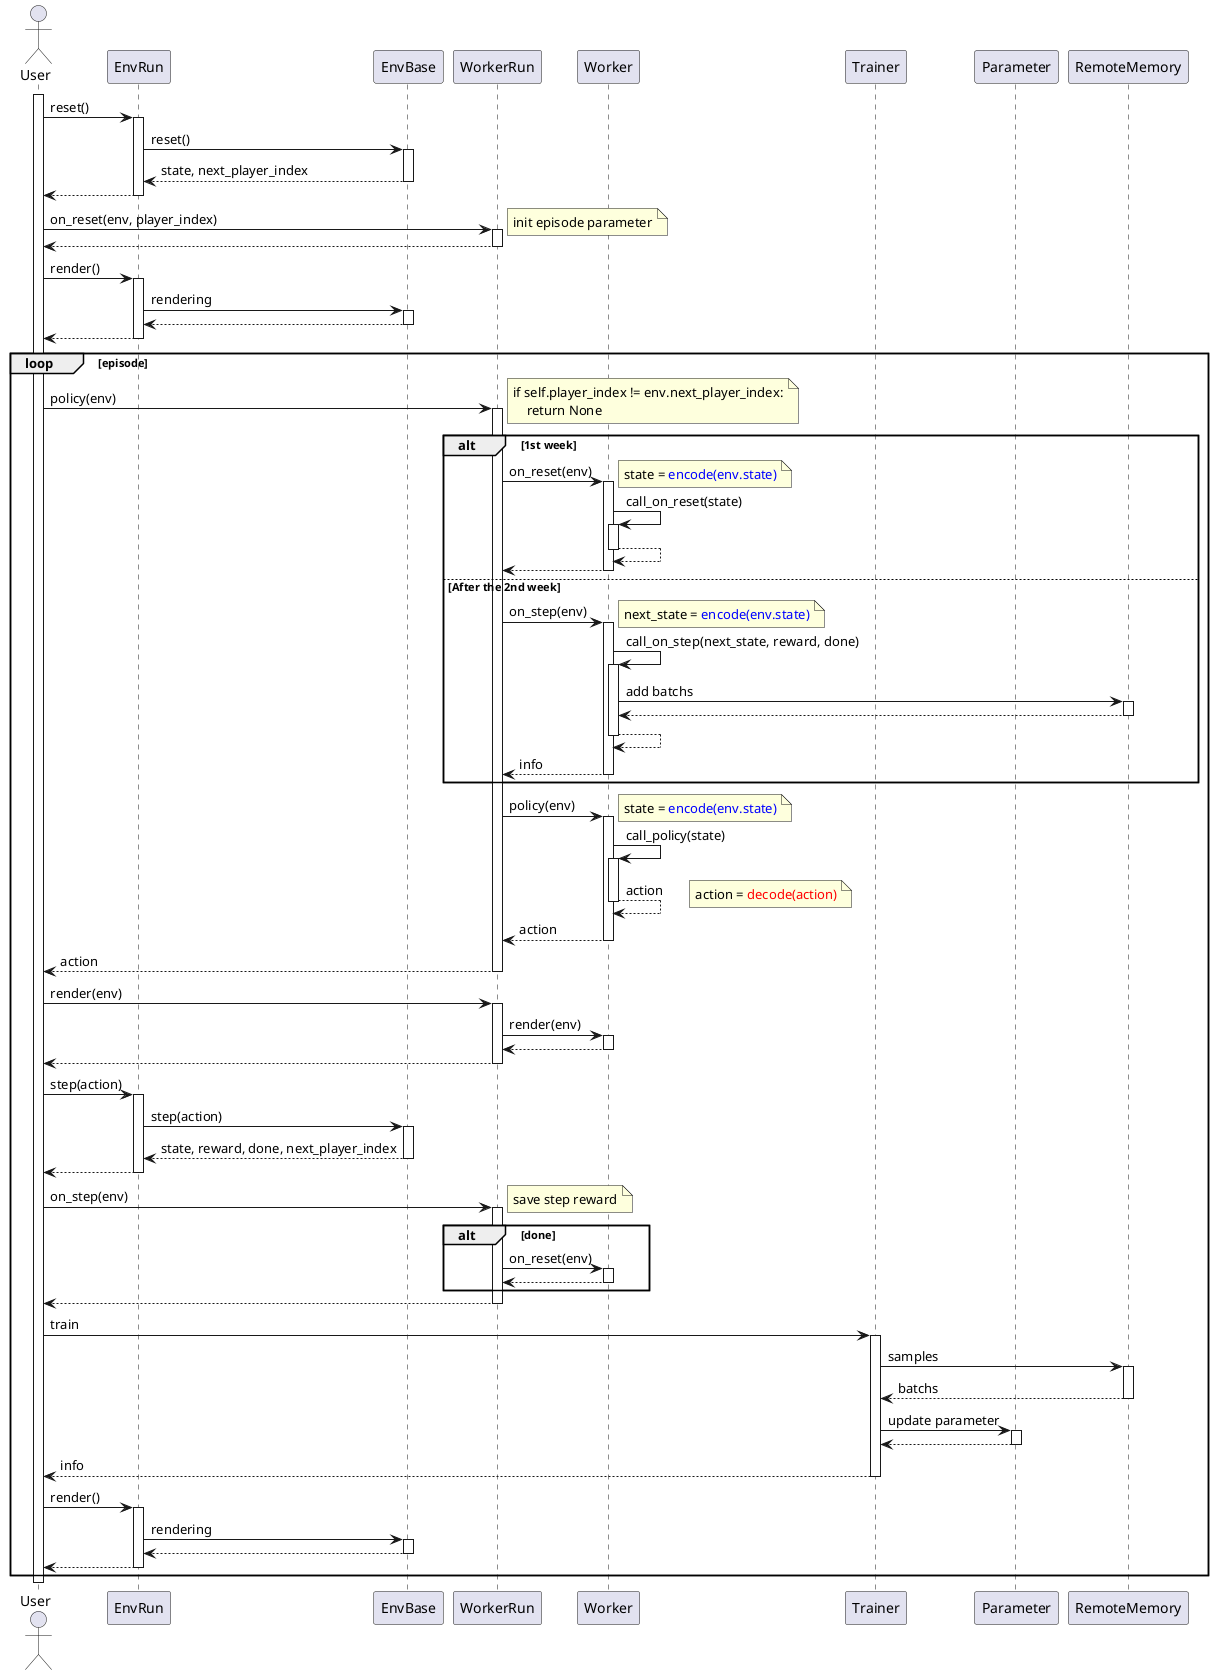 @startuml playflow
autoactivate on

actor User

participant EnvRun
participant EnvBase

participant WorkerRun
participant Worker

participant Trainer
participant Parameter
participant RemoteMemory


activate User

User -> EnvRun: reset()
    EnvRun -> EnvBase: reset()
    return state, next_player_index
return

User -> WorkerRun: on_reset(env, player_index)
    note right: init episode parameter
return

User -> EnvRun: render()
    EnvRun -> EnvBase: rendering
    return
return

loop episode

    User -> WorkerRun: policy(env)
        note right
        if self.player_index != env.next_player_index:
            return None
        end note

        alt 1st week
            WorkerRun -> Worker: on_reset(env)
                note right
                state = <color blue>encode(env.state)</color>
                end note
                Worker -> Worker: call_on_reset(state)
                return
            return
        else After the 2nd week
            WorkerRun -> Worker: on_step(env)
                note right
                next_state = <color blue>encode(env.state)</color>
                end note
                Worker -> Worker: call_on_step(next_state, reward, done)
                    Worker -> RemoteMemory: add batchs
                    return
                return
            return info
        end

        WorkerRun -> Worker: policy(env)
            note right
            state = <color blue>encode(env.state)</color>
            end note
            Worker -> Worker: call_policy(state)
            return action
            note right
            action = <color red>decode(action)</color>
            end note
        return action
    return action

    User -> WorkerRun: render(env)
        WorkerRun -> Worker: render(env)
        return
    return
    
    User -> EnvRun: step(action)
        EnvRun -> EnvBase: step(action)
        return state, reward, done, next_player_index
    return

    User -> WorkerRun: on_step(env)
        note right
        save step reward
        end note
        alt done
            WorkerRun -> Worker: on_reset(env)
            return
        end
    return

    User -> Trainer: train
        Trainer -> RemoteMemory: samples
        return batchs
        Trainer -> Parameter: update parameter
        return
    return info

    User -> EnvRun: render()
        EnvRun -> EnvBase: rendering
        return
    return

end
deactivate User

@enduml